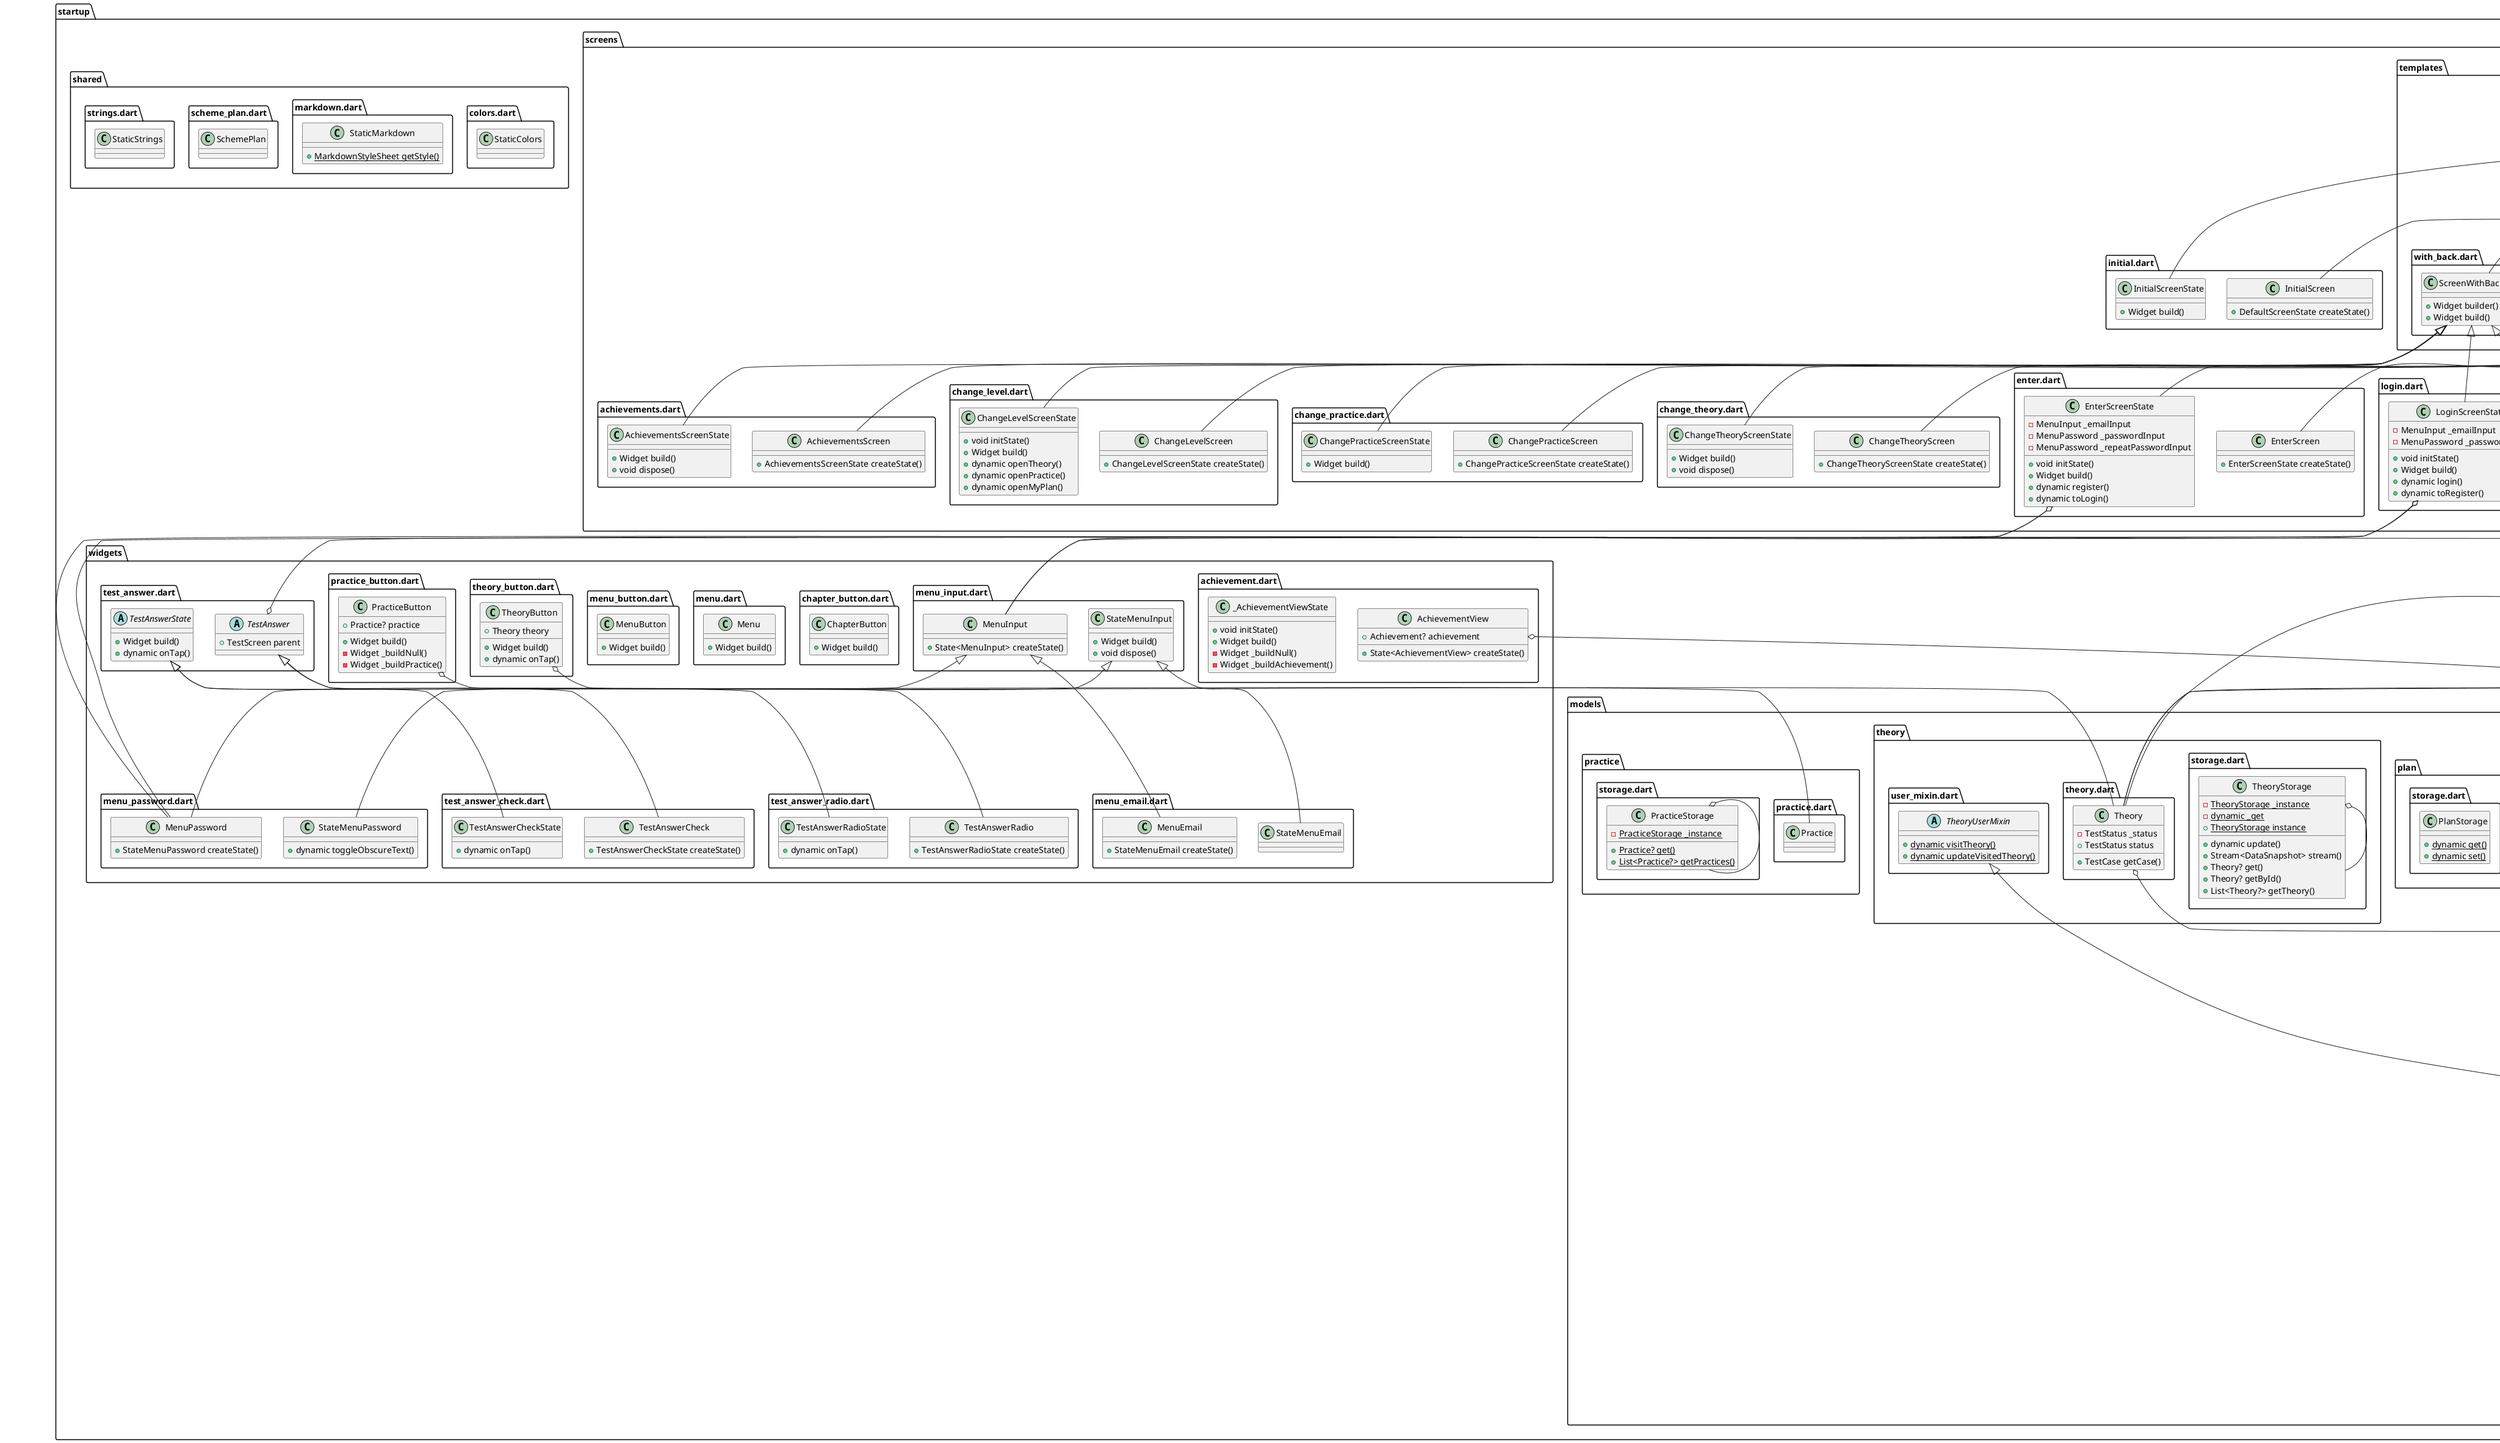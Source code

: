 @startuml
set namespaceSeparator ::

class "startup::main.dart::MyApp" {
  +Widget build()
}

abstract class "startup::models::achievements::achievement.dart::Achievement" {
  +dynamic isCompleted
}

class "startup::models::achievements::all_practice.dart::AchievementAllPractice" {
  {static} -AchievementAllPractice _singleton
  +dynamic isCompleted
}

"startup::models::achievements::all_practice.dart::AchievementAllPractice" o-- "startup::models::achievements::all_practice.dart::AchievementAllPractice"
"startup::models::achievements::achievement.dart::Achievement" <|-- "startup::models::achievements::all_practice.dart::AchievementAllPractice"

class "startup::models::achievements::all_test.dart::AchievementAllTest" {
  {static} -AchievementAllTest _singleton
  +dynamic isCompleted
}

"startup::models::achievements::all_test.dart::AchievementAllTest" o-- "startup::models::achievements::all_test.dart::AchievementAllTest"
"startup::models::achievements::achievement.dart::Achievement" <|-- "startup::models::achievements::all_test.dart::AchievementAllTest"

class "startup::models::achievements::all_theory.dart::AchievementAllTheory" {
  {static} -AchievementAllTheory _singleton
  +dynamic isCompleted
}

"startup::models::achievements::all_theory.dart::AchievementAllTheory" o-- "startup::models::achievements::all_theory.dart::AchievementAllTheory"
"startup::models::achievements::achievement.dart::Achievement" <|-- "startup::models::achievements::all_theory.dart::AchievementAllTheory"

class "startup::models::achievements::storage.dart::AchievementStorage" {
  {static} -AchievementStorage _singleton
  {static} +Achievement? get()
}

"startup::models::achievements::storage.dart::AchievementStorage" o-- "startup::models::achievements::storage.dart::AchievementStorage"

class "startup::models::plan::storage.dart::PlanStorage" {
  {static} +dynamic get()
  {static} +dynamic set()
}

class "startup::models::practice::practice.dart::Practice" {
}

class "startup::models::practice::storage.dart::PracticeStorage" {
  {static} -PracticeStorage _instance
  {static} +Practice? get()
  {static} +List<Practice?> getPractices()
}

"startup::models::practice::storage.dart::PracticeStorage" o-- "startup::models::practice::storage.dart::PracticeStorage"

class "startup::models::tests::test_case.dart::TestCase" {
  -TestData _data
  +bool checkAnswer()
}

"startup::models::tests::test_case.dart::TestCase" o-- "startup::models::tests::test_data.dart::TestData"

class "startup::models::tests::test_data.dart::TestData" {
}

class "startup::models::tests::test_status.dart::TestStatus" {
  {static} +TestStatus none
  {static} +TestStatus unvisited
  {static} +TestStatus uncompleted
  {static} +TestStatus completed
}

"startup::models::tests::test_status.dart::TestStatus" o-- "startup::models::tests::test_status.dart::TestStatus"
"dart::core::Enum" <|-- "startup::models::tests::test_status.dart::TestStatus"

abstract class "startup::models::tests::user_mixin.dart::TestUserMixin" {
  {static} +dynamic uncompleteTest()
  {static} +dynamic completeTest()
  {static} +dynamic updateTests()
}

class "startup::models::theory::storage.dart::TheoryStorage" {
  {static} -TheoryStorage _instance
  {static} -dynamic _get
  {static} +TheoryStorage instance
  +dynamic update()
  +Stream<DataSnapshot> stream()
  +Theory? get()
  +Theory? getById()
  +List<Theory?> getTheory()
}

"startup::models::theory::storage.dart::TheoryStorage" o-- "startup::models::theory::storage.dart::TheoryStorage"

class "startup::models::theory::theory.dart::Theory" {
  -TestStatus _status
  +TestStatus status
  +TestCase getCase()
}

"startup::models::theory::theory.dart::Theory" o-- "startup::models::tests::test_status.dart::TestStatus"

abstract class "startup::models::theory::user_mixin.dart::TheoryUserMixin" {
  {static} +dynamic visitTheory()
  {static} +dynamic updateVisitedTheory()
}

class "startup::models::user::auth.dart::Auth" {
  {static} +dynamic registerUser()
  {static} +dynamic loginUser()
  {static} -dynamic _saveUser()
  {static} +dynamic logout()
  {static} +dynamic autoLogin()
}

class "startup::models::user::user.dart::UserProfile" {
  {static} +UserProfile instance
  {static} +dynamic update()
  {static} +dynamic save()
}

"startup::models::user::user.dart::UserProfile" o-- "startup::models::user::user.dart::UserProfile"
"startup::models::theory::user_mixin.dart::TheoryUserMixin" <|-- "startup::models::user::user.dart::UserProfile"
"startup::models::tests::user_mixin.dart::TestUserMixin" <|-- "startup::models::user::user.dart::UserProfile"

class "startup::models::user::_exceptions.dart::AuthException" {
}

"dart::core::Exception" <|-- "startup::models::user::_exceptions.dart::AuthException"

class "startup::models::user::_exceptions.dart::AuthEmailException" {
}

"startup::models::user::_exceptions.dart::AuthException" <|-- "startup::models::user::_exceptions.dart::AuthEmailException"

class "startup::models::user::_exceptions.dart::AuthPasswordException" {
}

"startup::models::user::_exceptions.dart::AuthException" <|-- "startup::models::user::_exceptions.dart::AuthPasswordException"

class "startup::models::user::_exceptions.dart::AuthPasswordRepeatException" {
}

"startup::models::user::_exceptions.dart::AuthException" <|-- "startup::models::user::_exceptions.dart::AuthPasswordRepeatException"

class "startup::models::user::_exceptions.dart::AuthUnknownException" {
  +String toString()
}

"startup::models::user::_exceptions.dart::AuthException" <|-- "startup::models::user::_exceptions.dart::AuthUnknownException"

class "startup::models::user::_exceptions.dart::AuthCredentialsInvalidException" {
  +String toString()
}

"startup::models::user::_exceptions.dart::AuthException" <|-- "startup::models::user::_exceptions.dart::AuthCredentialsInvalidException"

class "startup::models::user::_exceptions.dart::AuthEmailInvalidException" {
  +String toString()
}

"startup::models::user::_exceptions.dart::AuthEmailException" <|-- "startup::models::user::_exceptions.dart::AuthEmailInvalidException"

class "startup::models::user::_exceptions.dart::AuthEmailAlreadyInUseException" {
  +String toString()
}

"startup::models::user::_exceptions.dart::AuthEmailException" <|-- "startup::models::user::_exceptions.dart::AuthEmailAlreadyInUseException"

class "startup::models::user::_exceptions.dart::AuthEmailEmptyException" {
  +String toString()
}

"startup::models::user::_exceptions.dart::AuthEmailException" <|-- "startup::models::user::_exceptions.dart::AuthEmailEmptyException"

class "startup::models::user::_exceptions.dart::AuthEmailNotFoundException" {
  +String toString()
}

"startup::models::user::_exceptions.dart::AuthEmailException" <|-- "startup::models::user::_exceptions.dart::AuthEmailNotFoundException"

class "startup::models::user::_exceptions.dart::AuthPasswordEmptyException" {
  +String toString()
}

"startup::models::user::_exceptions.dart::AuthPasswordException" <|-- "startup::models::user::_exceptions.dart::AuthPasswordEmptyException"

class "startup::models::user::_exceptions.dart::AuthPasswordWeakException" {
  +String toString()
}

"startup::models::user::_exceptions.dart::AuthPasswordException" <|-- "startup::models::user::_exceptions.dart::AuthPasswordWeakException"

class "startup::models::user::_exceptions.dart::AuthPasswordNotMatchException" {
  +String toString()
}

"startup::models::user::_exceptions.dart::AuthPasswordRepeatException" <|-- "startup::models::user::_exceptions.dart::AuthPasswordNotMatchException"

class "startup::models::user::_exceptions.dart::AuthPasswordTooShortException" {
  +String toString()
}

"startup::models::user::_exceptions.dart::AuthPasswordException" <|-- "startup::models::user::_exceptions.dart::AuthPasswordTooShortException"

class "startup::models::user::_exceptions.dart::AuthPasswordWrongException" {
  +String toString()
}

"startup::models::user::_exceptions.dart::AuthPasswordException" <|-- "startup::models::user::_exceptions.dart::AuthPasswordWrongException"

class "startup::screens::achievements.dart::AchievementsScreen" {
  +AchievementsScreenState createState()
}

"startup::screens::templates::with_back.dart::ScreenWithBack" <|-- "startup::screens::achievements.dart::AchievementsScreen"

class "startup::screens::achievements.dart::AchievementsScreenState" {
  +Widget build()
  +void dispose()
}

"startup::screens::templates::with_back.dart::ScreenWithBackState" <|-- "startup::screens::achievements.dart::AchievementsScreenState"

class "startup::screens::change_level.dart::ChangeLevelScreen" {
  +ChangeLevelScreenState createState()
}

"startup::screens::templates::with_back.dart::ScreenWithBack" <|-- "startup::screens::change_level.dart::ChangeLevelScreen"

class "startup::screens::change_level.dart::ChangeLevelScreenState" {
  +void initState()
  +Widget build()
  +dynamic openTheory()
  +dynamic openPractice()
  +dynamic openMyPlan()
}

"startup::screens::templates::with_back.dart::ScreenWithBackState" <|-- "startup::screens::change_level.dart::ChangeLevelScreenState"

class "startup::screens::change_practice.dart::ChangePracticeScreen" {
  +ChangePracticeScreenState createState()
}

"startup::screens::templates::with_back.dart::ScreenWithBack" <|-- "startup::screens::change_practice.dart::ChangePracticeScreen"

class "startup::screens::change_practice.dart::ChangePracticeScreenState" {
  +Widget build()
}

"startup::screens::templates::with_back.dart::ScreenWithBackState" <|-- "startup::screens::change_practice.dart::ChangePracticeScreenState"

class "startup::screens::change_theory.dart::ChangeTheoryScreen" {
  +ChangeTheoryScreenState createState()
}

"startup::screens::templates::with_back.dart::ScreenWithBack" <|-- "startup::screens::change_theory.dart::ChangeTheoryScreen"

class "startup::screens::change_theory.dart::ChangeTheoryScreenState" {
  +Widget build()
  +void dispose()
}

"startup::screens::templates::with_back.dart::ScreenWithBackState" <|-- "startup::screens::change_theory.dart::ChangeTheoryScreenState"

class "startup::screens::enter.dart::EnterScreen" {
  +EnterScreenState createState()
}

"startup::screens::templates::with_back.dart::ScreenWithBack" <|-- "startup::screens::enter.dart::EnterScreen"

class "startup::screens::enter.dart::EnterScreenState" {
  -MenuInput _emailInput
  -MenuPassword _passwordInput
  -MenuPassword _repeatPasswordInput
  +void initState()
  +Widget build()
  +dynamic register()
  +dynamic toLogin()
}

"startup::screens::enter.dart::EnterScreenState" o-- "startup::widgets::menu_input.dart::MenuInput"
"startup::screens::enter.dart::EnterScreenState" o-- "startup::widgets::menu_password.dart::MenuPassword"
"startup::screens::templates::with_back.dart::ScreenWithBackState" <|-- "startup::screens::enter.dart::EnterScreenState"

class "startup::screens::greetings.dart::GreetingsScreen" {
  +GreetingsScreenState createState()
}

"startup::screens::templates::default.dart::DefaultScreen" <|-- "startup::screens::greetings.dart::GreetingsScreen"

class "startup::screens::greetings.dart::GreetingsScreenState" {
  +void initState()
  +Widget build()
  +void dispose()
}

"startup::screens::templates::default.dart::DefaultScreenState" <|-- "startup::screens::greetings.dart::GreetingsScreenState"
"flutter::src::widgets::ticker_provider.dart::TickerProviderStateMixin" <|-- "startup::screens::greetings.dart::GreetingsScreenState"

class "startup::screens::home.dart::HomeScreen" {
  +HomeScreenState createState()
}

"startup::screens::templates::default.dart::DefaultScreen" <|-- "startup::screens::home.dart::HomeScreen"

class "startup::screens::home.dart::HomeScreenState" {
  +Widget build()
  +dynamic achievements()
  +dynamic game()
  +dynamic changeUser()
  +dynamic exit()
  +dynamic logout()
}

"startup::screens::templates::default.dart::DefaultScreenState" <|-- "startup::screens::home.dart::HomeScreenState"

class "startup::screens::initial.dart::InitialScreen" {
  +DefaultScreenState createState()
}

"startup::screens::templates::default.dart::DefaultScreen" <|-- "startup::screens::initial.dart::InitialScreen"

class "startup::screens::initial.dart::InitialScreenState" {
  +Widget build()
}

"startup::screens::templates::default.dart::DefaultScreenState" <|-- "startup::screens::initial.dart::InitialScreenState"

class "startup::screens::login.dart::LoginScreen" {
  +LoginScreenState createState()
}

"startup::screens::templates::with_back.dart::ScreenWithBack" <|-- "startup::screens::login.dart::LoginScreen"

class "startup::screens::login.dart::LoginScreenState" {
  -MenuInput _emailInput
  -MenuPassword _passwordInput
  +void initState()
  +Widget build()
  +dynamic login()
  +dynamic toRegister()
}

"startup::screens::login.dart::LoginScreenState" o-- "startup::widgets::menu_input.dart::MenuInput"
"startup::screens::login.dart::LoginScreenState" o-- "startup::widgets::menu_password.dart::MenuPassword"
"startup::screens::templates::with_back.dart::ScreenWithBackState" <|-- "startup::screens::login.dart::LoginScreenState"

class "startup::screens::plan.dart::PlanScreen" {
  +PlanScreenState createState()
  {static} +dynamic exitTap()
  +dynamic openPlan()
  {static} +Widget builder()
}

"startup::screens::templates::main.dart::MainScreen" <|-- "startup::screens::plan.dart::PlanScreen"

class "startup::screens::plan.dart::PlanScreenState" {
  -dynamic _getInitialValue()
  -dynamic _saveValue()
  +void initState()
  +Widget build()
}

"startup::screens::templates::main.dart::MainScreenState" <|-- "startup::screens::plan.dart::PlanScreenState"

class "startup::screens::plan_preview.dart::PlanPreviewScreen" {
  +PlanPreviewScreenState createState()
  {static} +dynamic exitTap()
  {static} +dynamic openPlan()
}

"startup::screens::templates::main.dart::MainScreen" <|-- "startup::screens::plan_preview.dart::PlanPreviewScreen"

class "startup::screens::plan_preview.dart::PlanPreviewScreenState" {
  +Widget build()
  +void dispose()
}

"startup::screens::templates::main.dart::MainScreenState" <|-- "startup::screens::plan_preview.dart::PlanPreviewScreenState"

class "startup::screens::templates::default.dart::DefaultScreen" {
  +State<DefaultScreen> createState()
}

class "startup::screens::templates::default.dart::DefaultScreenState" {
  {static} +Widget builder()
  +Widget build()
  +void initState()
}

class "startup::screens::templates::main.dart::MainScreen" {
  +MainScreenState createState()
}

"startup::screens::templates::default.dart::DefaultScreen" <|-- "startup::screens::templates::main.dart::MainScreen"

class "startup::screens::templates::main.dart::MainScreenState" {
  +Widget builder()
  +Widget build()
}

"startup::screens::templates::default.dart::DefaultScreenState" <|-- "startup::screens::templates::main.dart::MainScreenState"

class "startup::screens::templates::with_back.dart::ScreenWithBack" {
  +ScreenWithBackState createState()
}

"startup::screens::templates::default.dart::DefaultScreen" <|-- "startup::screens::templates::with_back.dart::ScreenWithBack"

class "startup::screens::templates::with_back.dart::ScreenWithBackState" {
  +Widget builder()
  +Widget build()
}

"startup::screens::templates::default.dart::DefaultScreenState" <|-- "startup::screens::templates::with_back.dart::ScreenWithBackState"

class "startup::screens::test.dart::TestScreen" {
  +Theory theory
  +TestCase testCase
  +TestScreenState createState()
  {static} +dynamic exitTap()
  +dynamic setRadioValue()
  +dynamic getAnswer()
}

"startup::screens::test.dart::TestScreen" o-- "startup::models::theory::theory.dart::Theory"
"startup::screens::test.dart::TestScreen" o-- "startup::models::tests::test_case.dart::TestCase"
"startup::screens::templates::main.dart::MainScreen" <|-- "startup::screens::test.dart::TestScreen"

class "startup::screens::test.dart::TestScreenState" {
  +TestCase testCase
  +void initState()
  +Widget build()
  +void dispose()
}

"startup::screens::test.dart::TestScreenState" o-- "startup::models::tests::test_case.dart::TestCase"
"startup::screens::templates::main.dart::MainScreenState" <|-- "startup::screens::test.dart::TestScreenState"

class "startup::screens::test_result.dart::TestResultScreen" {
  +Theory theory
  +TestCase testCase
  +TestResultScreenState createState()
}

"startup::screens::test_result.dart::TestResultScreen" o-- "startup::models::theory::theory.dart::Theory"
"startup::screens::test_result.dart::TestResultScreen" o-- "startup::models::tests::test_case.dart::TestCase"
"startup::screens::templates::with_back.dart::ScreenWithBack" <|-- "startup::screens::test_result.dart::TestResultScreen"

class "startup::screens::test_result.dart::TestResultScreenState" {
  +Widget build()
}

"startup::screens::templates::with_back.dart::ScreenWithBackState" <|-- "startup::screens::test_result.dart::TestResultScreenState"

class "startup::screens::theory.dart::TheoryScreen" {
  +Theory theory
  +TheoryScreenState createState()
  {static} +dynamic exitTap()
  +dynamic testTap()
}

"startup::screens::theory.dart::TheoryScreen" o-- "startup::models::theory::theory.dart::Theory"
"startup::screens::templates::main.dart::MainScreen" <|-- "startup::screens::theory.dart::TheoryScreen"

class "startup::screens::theory.dart::TheoryScreenState" {
  +void initState()
  +Widget build()
  +void dispose()
  +dynamic checkComplete()
}

"startup::screens::templates::main.dart::MainScreenState" <|-- "startup::screens::theory.dart::TheoryScreenState"

class "startup::shared::colors.dart::StaticColors" {
}

class "startup::shared::markdown.dart::StaticMarkdown" {
  {static} +MarkdownStyleSheet getStyle()
}

class "startup::shared::scheme_plan.dart::SchemePlan" {
}

class "startup::shared::strings.dart::StaticStrings" {
}

class "startup::widgets::achievement.dart::AchievementView" {
  +Achievement? achievement
  +State<AchievementView> createState()
}

"startup::widgets::achievement.dart::AchievementView" o-- "startup::models::achievements::achievement.dart::Achievement"

class "startup::widgets::achievement.dart::_AchievementViewState" {
  +void initState()
  +Widget build()
  -Widget _buildNull()
  -Widget _buildAchievement()
}

class "startup::widgets::chapter_button.dart::ChapterButton" {
  +Widget build()
}

class "startup::widgets::menu.dart::Menu" {
  +Widget build()
}

class "startup::widgets::menu_button.dart::MenuButton" {
  +Widget build()
}

class "startup::widgets::menu_email.dart::MenuEmail" {
  +StateMenuEmail createState()
}

"startup::widgets::menu_input.dart::MenuInput" <|-- "startup::widgets::menu_email.dart::MenuEmail"

class "startup::widgets::menu_email.dart::StateMenuEmail" {
}

"startup::widgets::menu_input.dart::StateMenuInput" <|-- "startup::widgets::menu_email.dart::StateMenuEmail"

class "startup::widgets::menu_input.dart::MenuInput" {
  +State<MenuInput> createState()
}

class "startup::widgets::menu_input.dart::StateMenuInput" {
  +Widget build()
  +void dispose()
}

class "startup::widgets::menu_password.dart::MenuPassword" {
  +StateMenuPassword createState()
}

"startup::widgets::menu_input.dart::MenuInput" <|-- "startup::widgets::menu_password.dart::MenuPassword"

class "startup::widgets::menu_password.dart::StateMenuPassword" {
  +dynamic toggleObscureText()
}

"startup::widgets::menu_input.dart::StateMenuInput" <|-- "startup::widgets::menu_password.dart::StateMenuPassword"

class "startup::widgets::practice_button.dart::PracticeButton" {
  +Practice? practice
  +Widget build()
  -Widget _buildNull()
  -Widget _buildPractice()
}

"startup::widgets::practice_button.dart::PracticeButton" o-- "startup::models::practice::practice.dart::Practice"

abstract class "startup::widgets::test_answer.dart::TestAnswer" {
  +TestScreen parent
}

"startup::widgets::test_answer.dart::TestAnswer" o-- "startup::screens::test.dart::TestScreen"

abstract class "startup::widgets::test_answer.dart::TestAnswerState" {
  +Widget build()
  +dynamic onTap()
}

class "startup::widgets::test_answer_check.dart::TestAnswerCheck" {
  +TestAnswerCheckState createState()
}

"startup::widgets::test_answer.dart::TestAnswer" <|-- "startup::widgets::test_answer_check.dart::TestAnswerCheck"

class "startup::widgets::test_answer_check.dart::TestAnswerCheckState" {
  +dynamic onTap()
}

"startup::widgets::test_answer.dart::TestAnswerState" <|-- "startup::widgets::test_answer_check.dart::TestAnswerCheckState"

class "startup::widgets::test_answer_radio.dart::TestAnswerRadio" {
  +TestAnswerRadioState createState()
}

"startup::widgets::test_answer.dart::TestAnswer" <|-- "startup::widgets::test_answer_radio.dart::TestAnswerRadio"

class "startup::widgets::test_answer_radio.dart::TestAnswerRadioState" {
  +dynamic onTap()
}

"startup::widgets::test_answer.dart::TestAnswerState" <|-- "startup::widgets::test_answer_radio.dart::TestAnswerRadioState"

class "startup::widgets::theory_button.dart::TheoryButton" {
  +Theory theory
  +Widget build()
  +dynamic onTap()
}

"startup::widgets::theory_button.dart::TheoryButton" o-- "startup::models::theory::theory.dart::Theory"


@enduml